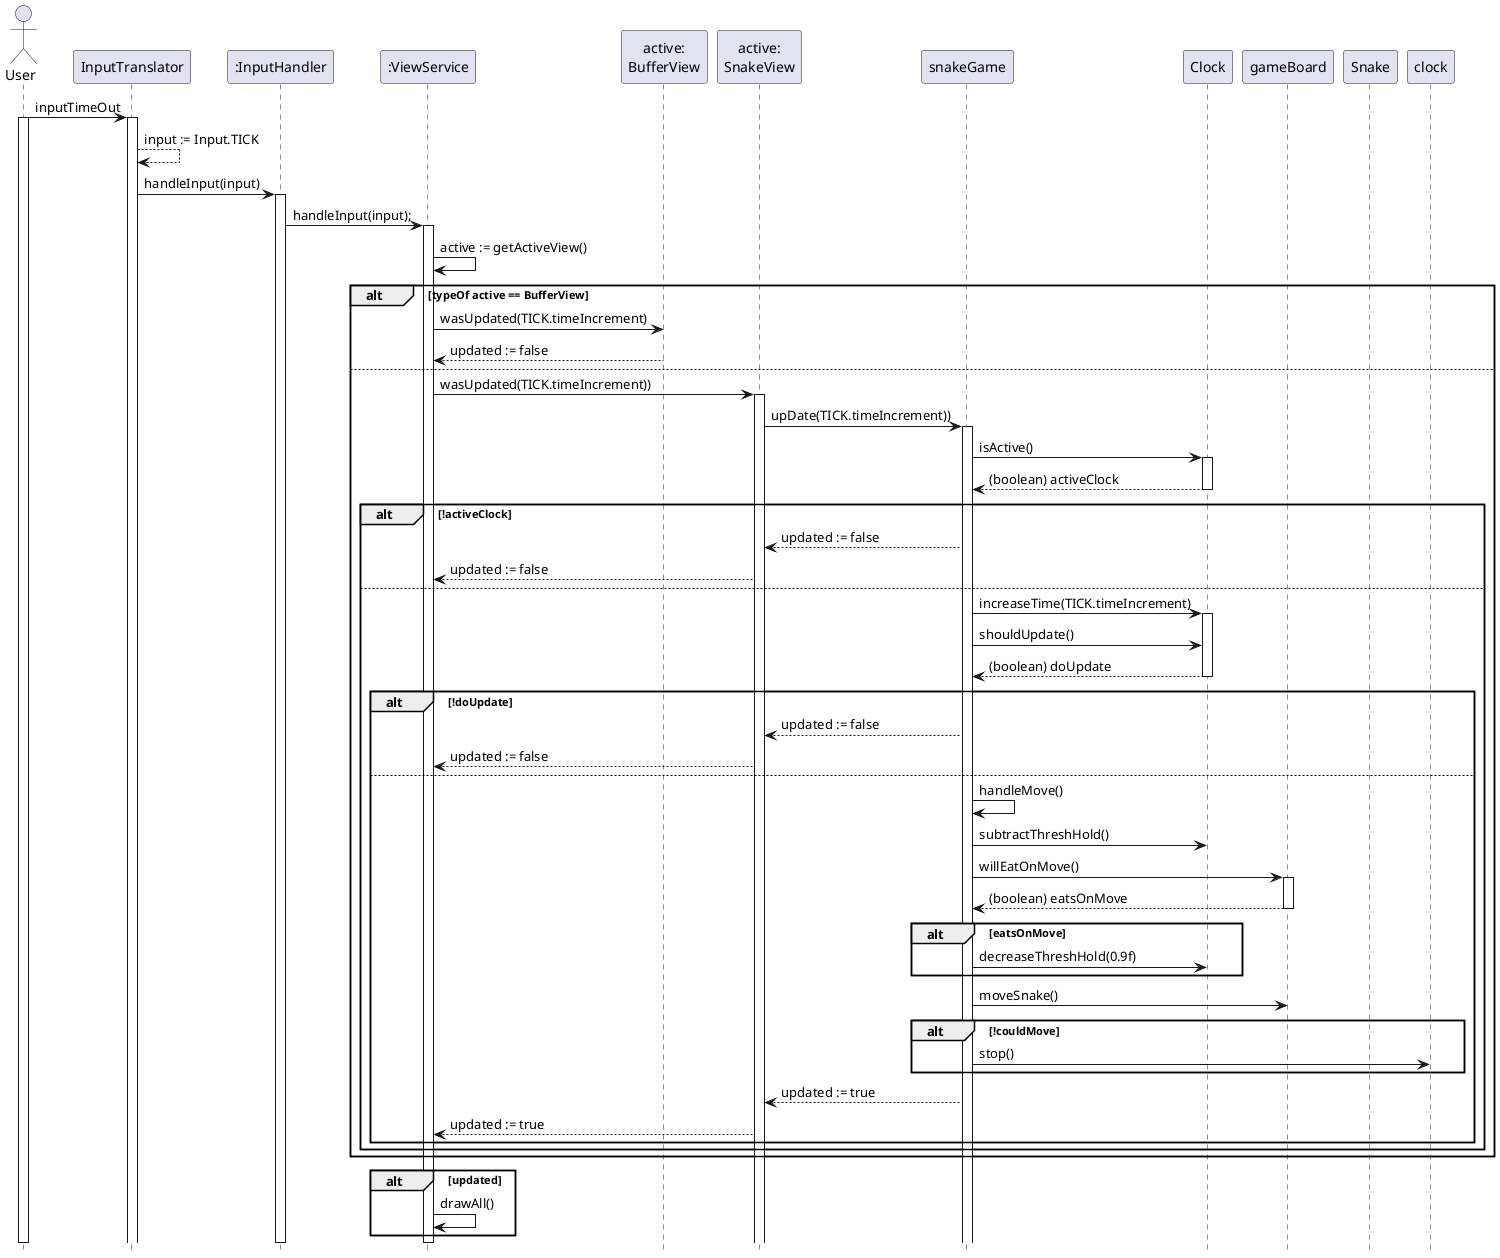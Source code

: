 @startuml
'https://plantuml.com/sequence-diagram
hide footbox
actor User as u
participant "InputTranslator" as it
participant ":InputHandler" as ih
participant ":ViewService" as vs
participant "active:\nBufferView" as bv
participant "active:\nSnakeView" as sv
participant "snakeGame" as sg
participant "Clock" as cl
participant "gameBoard" as bo
participant "Snake" as sn

u -> it: inputTimeOut
activate u
activate it
it --> it: input := Input.TICK
it-> ih : handleInput(input)
activate ih
ih -> vs: handleInput(input);
activate vs
vs -> vs: active := getActiveView()
alt typeOf active == BufferView
    vs -> bv: wasUpdated(TICK.timeIncrement)
    bv --> vs: updated := false
else
    vs -> sv: wasUpdated(TICK.timeIncrement))
    activate sv
    sv -> sg: upDate(TICK.timeIncrement))
    activate sg
    sg -> cl: isActive()
    activate cl
    cl --> sg: (boolean) activeClock
    deactivate cl
    alt !activeClock
        sg --> sv: updated := false
        sv --> vs: updated := false
    else
        sg -> cl : increaseTime(TICK.timeIncrement)
        activate cl
        sg -> cl : shouldUpdate()
        cl --> sg : (boolean) doUpdate
        deactivate cl
        alt !doUpdate
            sg --> sv: updated := false
            sv --> vs: updated := false
        else
            sg -> sg : handleMove()
            sg -> cl : subtractThreshHold()
            sg -> bo : willEatOnMove()
            activate bo
            bo --> sg : (boolean) eatsOnMove
            deactivate bo
            alt eatsOnMove
                sg-> cl : decreaseThreshHold(0.9f)
            end
            sg -> bo : moveSnake()
            alt !couldMove
                sg-> clock : stop()
            end
            sg --> sv: updated := true
            sv --> vs: updated := true
        end
    end
end
alt updated
    vs -> vs : drawAll()
end
deactivate vs
deactivate ih
deactivate u

@enduml